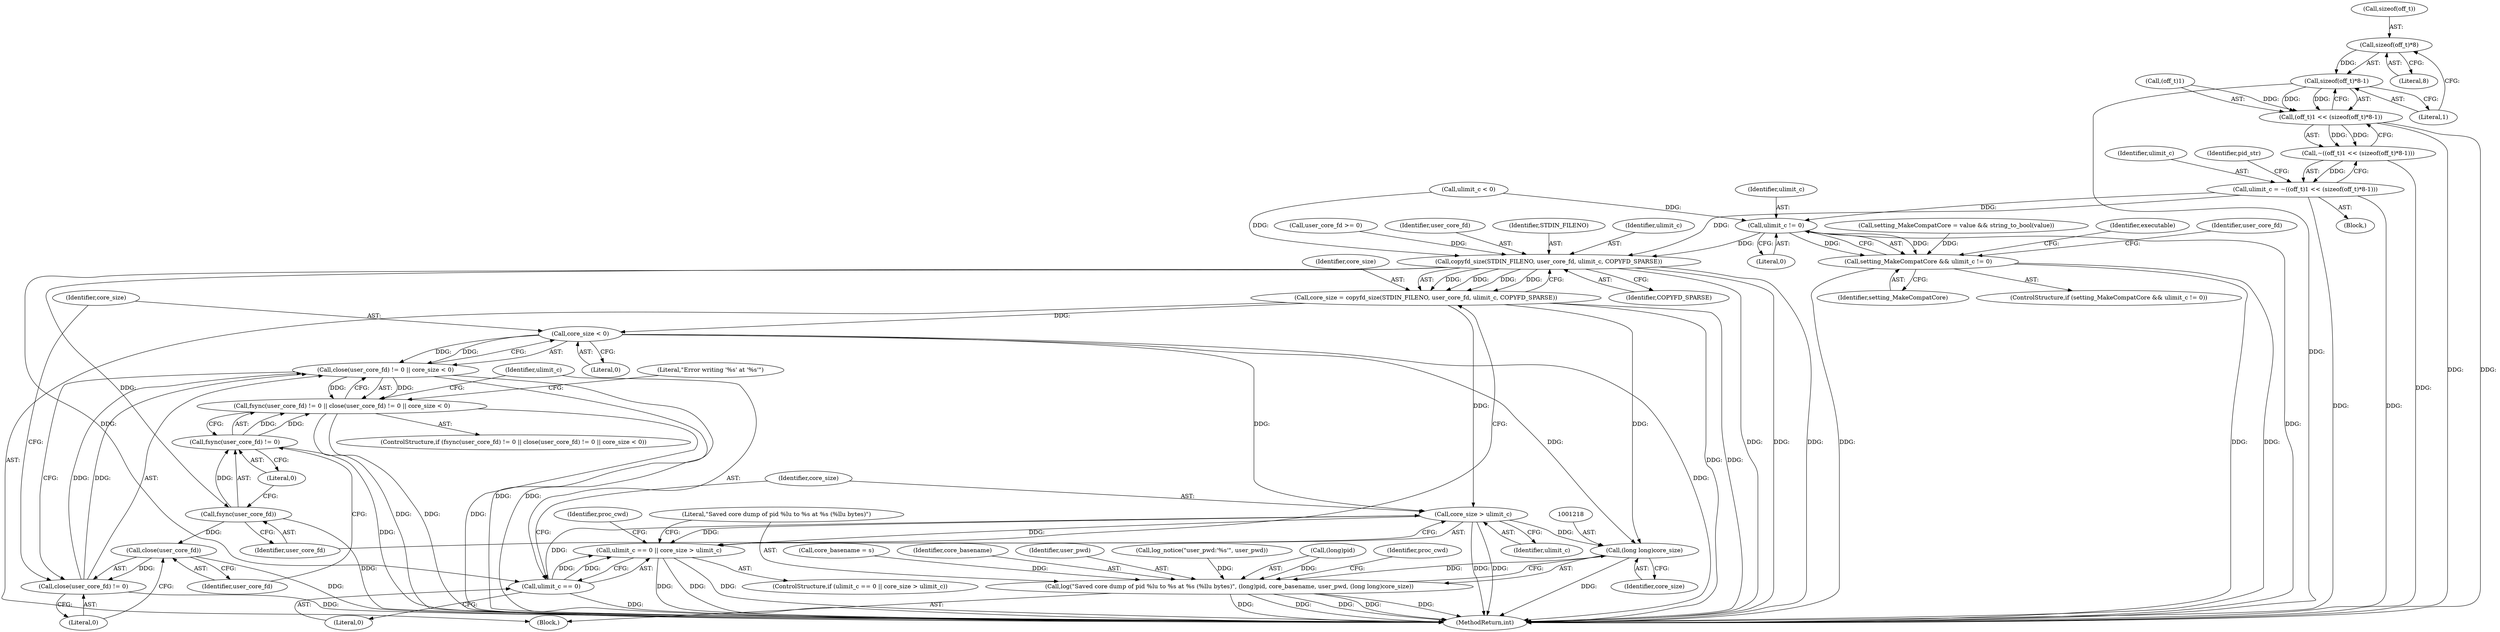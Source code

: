 digraph "0_abrt_8939398b82006ba1fec4ed491339fc075f43fc7c_1@API" {
"1000294" [label="(Call,sizeof(off_t)*8)"];
"1000293" [label="(Call,sizeof(off_t)*8-1)"];
"1000289" [label="(Call,(off_t)1 << (sizeof(off_t)*8-1))"];
"1000288" [label="(Call,~((off_t)1 << (sizeof(off_t)*8-1)))"];
"1000286" [label="(Call,ulimit_c = ~((off_t)1 << (sizeof(off_t)*8-1)))"];
"1000451" [label="(Call,ulimit_c != 0)"];
"1000449" [label="(Call,setting_MakeCompatCore && ulimit_c != 0)"];
"1001151" [label="(Call,copyfd_size(STDIN_FILENO, user_core_fd, ulimit_c, COPYFD_SPARSE))"];
"1001149" [label="(Call,core_size = copyfd_size(STDIN_FILENO, user_core_fd, ulimit_c, COPYFD_SPARSE))"];
"1001167" [label="(Call,core_size < 0)"];
"1001162" [label="(Call,close(user_core_fd) != 0 || core_size < 0)"];
"1001157" [label="(Call,fsync(user_core_fd) != 0 || close(user_core_fd) != 0 || core_size < 0)"];
"1001193" [label="(Call,core_size > ulimit_c)"];
"1001189" [label="(Call,ulimit_c == 0 || core_size > ulimit_c)"];
"1001217" [label="(Call,(long long)core_size)"];
"1001210" [label="(Call,log(\"Saved core dump of pid %lu to %s at %s (%llu bytes)\", (long)pid, core_basename, user_pwd, (long long)core_size))"];
"1001159" [label="(Call,fsync(user_core_fd))"];
"1001158" [label="(Call,fsync(user_core_fd) != 0)"];
"1001164" [label="(Call,close(user_core_fd))"];
"1001163" [label="(Call,close(user_core_fd) != 0)"];
"1001190" [label="(Call,ulimit_c == 0)"];
"1000448" [label="(ControlStructure,if (setting_MakeCompatCore && ulimit_c != 0))"];
"1001189" [label="(Call,ulimit_c == 0 || core_size > ulimit_c)"];
"1001190" [label="(Call,ulimit_c == 0)"];
"1001167" [label="(Call,core_size < 0)"];
"1001159" [label="(Call,fsync(user_core_fd))"];
"1001147" [label="(Block,)"];
"1001155" [label="(Identifier,COPYFD_SPARSE)"];
"1000343" [label="(Call,core_basename = s)"];
"1000286" [label="(Call,ulimit_c = ~((off_t)1 << (sizeof(off_t)*8-1)))"];
"1001210" [label="(Call,log(\"Saved core dump of pid %lu to %s at %s (%llu bytes)\", (long)pid, core_basename, user_pwd, (long long)core_size))"];
"1000297" [label="(Literal,8)"];
"1001228" [label="(MethodReturn,int)"];
"1000453" [label="(Literal,0)"];
"1001160" [label="(Identifier,user_core_fd)"];
"1001156" [label="(ControlStructure,if (fsync(user_core_fd) != 0 || close(user_core_fd) != 0 || core_size < 0))"];
"1001157" [label="(Call,fsync(user_core_fd) != 0 || close(user_core_fd) != 0 || core_size < 0)"];
"1001215" [label="(Identifier,core_basename)"];
"1000289" [label="(Call,(off_t)1 << (sizeof(off_t)*8-1))"];
"1001216" [label="(Identifier,user_pwd)"];
"1001150" [label="(Identifier,core_size)"];
"1001161" [label="(Literal,0)"];
"1000293" [label="(Call,sizeof(off_t)*8-1)"];
"1001151" [label="(Call,copyfd_size(STDIN_FILENO, user_core_fd, ulimit_c, COPYFD_SPARSE))"];
"1000228" [label="(Call,setting_MakeCompatCore = value && string_to_bool(value))"];
"1000287" [label="(Identifier,ulimit_c)"];
"1001193" [label="(Call,core_size > ulimit_c)"];
"1000298" [label="(Literal,1)"];
"1001217" [label="(Call,(long long)core_size)"];
"1001219" [label="(Identifier,core_size)"];
"1001168" [label="(Identifier,core_size)"];
"1001162" [label="(Call,close(user_core_fd) != 0 || core_size < 0)"];
"1001191" [label="(Identifier,ulimit_c)"];
"1000399" [label="(Call,log_notice(\"user_pwd:'%s'\", user_pwd))"];
"1001152" [label="(Identifier,STDIN_FILENO)"];
"1001165" [label="(Identifier,user_core_fd)"];
"1001158" [label="(Call,fsync(user_core_fd) != 0)"];
"1000295" [label="(Call,sizeof(off_t))"];
"1001164" [label="(Call,close(user_core_fd))"];
"1001211" [label="(Literal,\"Saved core dump of pid %lu to %s at %s (%llu bytes)\")"];
"1001149" [label="(Call,core_size = copyfd_size(STDIN_FILENO, user_core_fd, ulimit_c, COPYFD_SPARSE))"];
"1000466" [label="(Identifier,executable)"];
"1001212" [label="(Call,(long)pid)"];
"1001188" [label="(ControlStructure,if (ulimit_c == 0 || core_size > ulimit_c))"];
"1001222" [label="(Identifier,proc_cwd)"];
"1000452" [label="(Identifier,ulimit_c)"];
"1000288" [label="(Call,~((off_t)1 << (sizeof(off_t)*8-1)))"];
"1001166" [label="(Literal,0)"];
"1001169" [label="(Literal,0)"];
"1000301" [label="(Identifier,pid_str)"];
"1000451" [label="(Call,ulimit_c != 0)"];
"1000455" [label="(Identifier,user_core_fd)"];
"1001154" [label="(Identifier,ulimit_c)"];
"1000450" [label="(Identifier,setting_MakeCompatCore)"];
"1001172" [label="(Literal,\"Error writing '%s' at '%s'\")"];
"1001194" [label="(Identifier,core_size)"];
"1001163" [label="(Call,close(user_core_fd) != 0)"];
"1001199" [label="(Identifier,proc_cwd)"];
"1000282" [label="(Call,ulimit_c < 0)"];
"1001144" [label="(Call,user_core_fd >= 0)"];
"1000294" [label="(Call,sizeof(off_t)*8)"];
"1000285" [label="(Block,)"];
"1001192" [label="(Literal,0)"];
"1000290" [label="(Call,(off_t)1)"];
"1001153" [label="(Identifier,user_core_fd)"];
"1000449" [label="(Call,setting_MakeCompatCore && ulimit_c != 0)"];
"1001195" [label="(Identifier,ulimit_c)"];
"1000294" -> "1000293"  [label="AST: "];
"1000294" -> "1000297"  [label="CFG: "];
"1000295" -> "1000294"  [label="AST: "];
"1000297" -> "1000294"  [label="AST: "];
"1000298" -> "1000294"  [label="CFG: "];
"1000294" -> "1000293"  [label="DDG: "];
"1000293" -> "1000289"  [label="AST: "];
"1000293" -> "1000298"  [label="CFG: "];
"1000298" -> "1000293"  [label="AST: "];
"1000289" -> "1000293"  [label="CFG: "];
"1000293" -> "1001228"  [label="DDG: "];
"1000293" -> "1000289"  [label="DDG: "];
"1000293" -> "1000289"  [label="DDG: "];
"1000289" -> "1000288"  [label="AST: "];
"1000290" -> "1000289"  [label="AST: "];
"1000288" -> "1000289"  [label="CFG: "];
"1000289" -> "1001228"  [label="DDG: "];
"1000289" -> "1001228"  [label="DDG: "];
"1000289" -> "1000288"  [label="DDG: "];
"1000289" -> "1000288"  [label="DDG: "];
"1000290" -> "1000289"  [label="DDG: "];
"1000288" -> "1000286"  [label="AST: "];
"1000286" -> "1000288"  [label="CFG: "];
"1000288" -> "1001228"  [label="DDG: "];
"1000288" -> "1000286"  [label="DDG: "];
"1000286" -> "1000285"  [label="AST: "];
"1000287" -> "1000286"  [label="AST: "];
"1000301" -> "1000286"  [label="CFG: "];
"1000286" -> "1001228"  [label="DDG: "];
"1000286" -> "1001228"  [label="DDG: "];
"1000286" -> "1000451"  [label="DDG: "];
"1000286" -> "1001151"  [label="DDG: "];
"1000451" -> "1000449"  [label="AST: "];
"1000451" -> "1000453"  [label="CFG: "];
"1000452" -> "1000451"  [label="AST: "];
"1000453" -> "1000451"  [label="AST: "];
"1000449" -> "1000451"  [label="CFG: "];
"1000451" -> "1001228"  [label="DDG: "];
"1000451" -> "1000449"  [label="DDG: "];
"1000451" -> "1000449"  [label="DDG: "];
"1000282" -> "1000451"  [label="DDG: "];
"1000451" -> "1001151"  [label="DDG: "];
"1000449" -> "1000448"  [label="AST: "];
"1000449" -> "1000450"  [label="CFG: "];
"1000450" -> "1000449"  [label="AST: "];
"1000455" -> "1000449"  [label="CFG: "];
"1000466" -> "1000449"  [label="CFG: "];
"1000449" -> "1001228"  [label="DDG: "];
"1000449" -> "1001228"  [label="DDG: "];
"1000449" -> "1001228"  [label="DDG: "];
"1000228" -> "1000449"  [label="DDG: "];
"1001151" -> "1001149"  [label="AST: "];
"1001151" -> "1001155"  [label="CFG: "];
"1001152" -> "1001151"  [label="AST: "];
"1001153" -> "1001151"  [label="AST: "];
"1001154" -> "1001151"  [label="AST: "];
"1001155" -> "1001151"  [label="AST: "];
"1001149" -> "1001151"  [label="CFG: "];
"1001151" -> "1001228"  [label="DDG: "];
"1001151" -> "1001228"  [label="DDG: "];
"1001151" -> "1001228"  [label="DDG: "];
"1001151" -> "1001149"  [label="DDG: "];
"1001151" -> "1001149"  [label="DDG: "];
"1001151" -> "1001149"  [label="DDG: "];
"1001151" -> "1001149"  [label="DDG: "];
"1001144" -> "1001151"  [label="DDG: "];
"1000282" -> "1001151"  [label="DDG: "];
"1001151" -> "1001159"  [label="DDG: "];
"1001151" -> "1001190"  [label="DDG: "];
"1001149" -> "1001147"  [label="AST: "];
"1001150" -> "1001149"  [label="AST: "];
"1001160" -> "1001149"  [label="CFG: "];
"1001149" -> "1001228"  [label="DDG: "];
"1001149" -> "1001228"  [label="DDG: "];
"1001149" -> "1001167"  [label="DDG: "];
"1001149" -> "1001193"  [label="DDG: "];
"1001149" -> "1001217"  [label="DDG: "];
"1001167" -> "1001162"  [label="AST: "];
"1001167" -> "1001169"  [label="CFG: "];
"1001168" -> "1001167"  [label="AST: "];
"1001169" -> "1001167"  [label="AST: "];
"1001162" -> "1001167"  [label="CFG: "];
"1001167" -> "1001228"  [label="DDG: "];
"1001167" -> "1001162"  [label="DDG: "];
"1001167" -> "1001162"  [label="DDG: "];
"1001167" -> "1001193"  [label="DDG: "];
"1001167" -> "1001217"  [label="DDG: "];
"1001162" -> "1001157"  [label="AST: "];
"1001162" -> "1001163"  [label="CFG: "];
"1001163" -> "1001162"  [label="AST: "];
"1001157" -> "1001162"  [label="CFG: "];
"1001162" -> "1001228"  [label="DDG: "];
"1001162" -> "1001228"  [label="DDG: "];
"1001162" -> "1001157"  [label="DDG: "];
"1001162" -> "1001157"  [label="DDG: "];
"1001163" -> "1001162"  [label="DDG: "];
"1001163" -> "1001162"  [label="DDG: "];
"1001157" -> "1001156"  [label="AST: "];
"1001157" -> "1001158"  [label="CFG: "];
"1001158" -> "1001157"  [label="AST: "];
"1001172" -> "1001157"  [label="CFG: "];
"1001191" -> "1001157"  [label="CFG: "];
"1001157" -> "1001228"  [label="DDG: "];
"1001157" -> "1001228"  [label="DDG: "];
"1001157" -> "1001228"  [label="DDG: "];
"1001158" -> "1001157"  [label="DDG: "];
"1001158" -> "1001157"  [label="DDG: "];
"1001193" -> "1001189"  [label="AST: "];
"1001193" -> "1001195"  [label="CFG: "];
"1001194" -> "1001193"  [label="AST: "];
"1001195" -> "1001193"  [label="AST: "];
"1001189" -> "1001193"  [label="CFG: "];
"1001193" -> "1001228"  [label="DDG: "];
"1001193" -> "1001228"  [label="DDG: "];
"1001193" -> "1001189"  [label="DDG: "];
"1001193" -> "1001189"  [label="DDG: "];
"1001190" -> "1001193"  [label="DDG: "];
"1001193" -> "1001217"  [label="DDG: "];
"1001189" -> "1001188"  [label="AST: "];
"1001189" -> "1001190"  [label="CFG: "];
"1001190" -> "1001189"  [label="AST: "];
"1001199" -> "1001189"  [label="CFG: "];
"1001211" -> "1001189"  [label="CFG: "];
"1001189" -> "1001228"  [label="DDG: "];
"1001189" -> "1001228"  [label="DDG: "];
"1001189" -> "1001228"  [label="DDG: "];
"1001190" -> "1001189"  [label="DDG: "];
"1001190" -> "1001189"  [label="DDG: "];
"1001217" -> "1001210"  [label="AST: "];
"1001217" -> "1001219"  [label="CFG: "];
"1001218" -> "1001217"  [label="AST: "];
"1001219" -> "1001217"  [label="AST: "];
"1001210" -> "1001217"  [label="CFG: "];
"1001217" -> "1001228"  [label="DDG: "];
"1001217" -> "1001210"  [label="DDG: "];
"1001210" -> "1001147"  [label="AST: "];
"1001211" -> "1001210"  [label="AST: "];
"1001212" -> "1001210"  [label="AST: "];
"1001215" -> "1001210"  [label="AST: "];
"1001216" -> "1001210"  [label="AST: "];
"1001222" -> "1001210"  [label="CFG: "];
"1001210" -> "1001228"  [label="DDG: "];
"1001210" -> "1001228"  [label="DDG: "];
"1001210" -> "1001228"  [label="DDG: "];
"1001210" -> "1001228"  [label="DDG: "];
"1001210" -> "1001228"  [label="DDG: "];
"1001212" -> "1001210"  [label="DDG: "];
"1000343" -> "1001210"  [label="DDG: "];
"1000399" -> "1001210"  [label="DDG: "];
"1001159" -> "1001158"  [label="AST: "];
"1001159" -> "1001160"  [label="CFG: "];
"1001160" -> "1001159"  [label="AST: "];
"1001161" -> "1001159"  [label="CFG: "];
"1001159" -> "1001228"  [label="DDG: "];
"1001159" -> "1001158"  [label="DDG: "];
"1001159" -> "1001164"  [label="DDG: "];
"1001158" -> "1001161"  [label="CFG: "];
"1001161" -> "1001158"  [label="AST: "];
"1001165" -> "1001158"  [label="CFG: "];
"1001158" -> "1001228"  [label="DDG: "];
"1001164" -> "1001163"  [label="AST: "];
"1001164" -> "1001165"  [label="CFG: "];
"1001165" -> "1001164"  [label="AST: "];
"1001166" -> "1001164"  [label="CFG: "];
"1001164" -> "1001228"  [label="DDG: "];
"1001164" -> "1001163"  [label="DDG: "];
"1001163" -> "1001166"  [label="CFG: "];
"1001166" -> "1001163"  [label="AST: "];
"1001168" -> "1001163"  [label="CFG: "];
"1001163" -> "1001228"  [label="DDG: "];
"1001190" -> "1001192"  [label="CFG: "];
"1001191" -> "1001190"  [label="AST: "];
"1001192" -> "1001190"  [label="AST: "];
"1001194" -> "1001190"  [label="CFG: "];
"1001190" -> "1001228"  [label="DDG: "];
}
